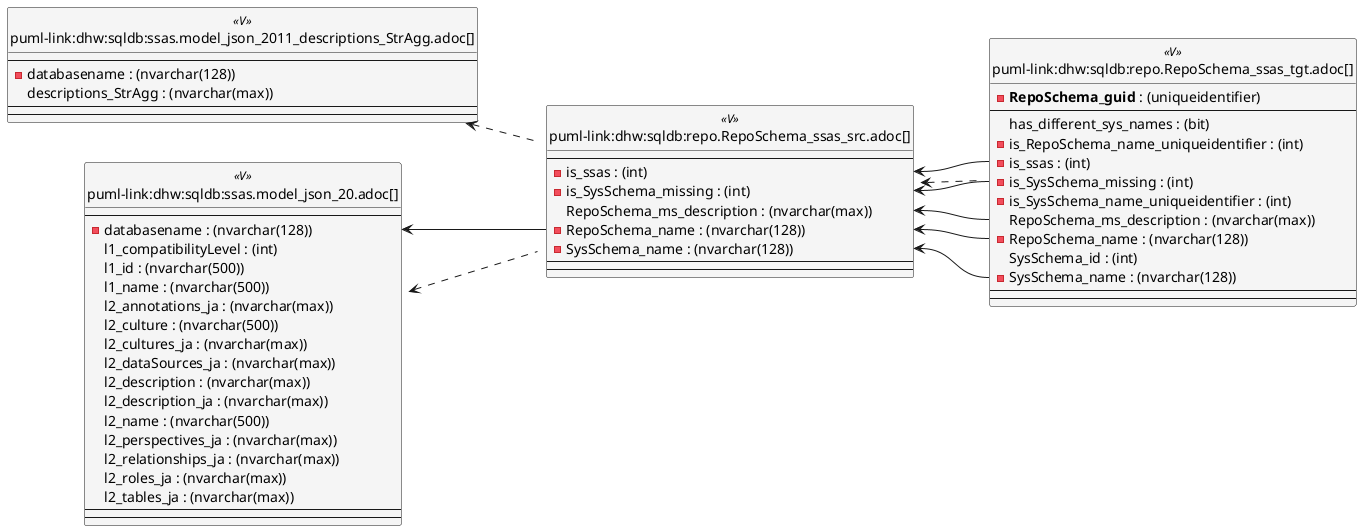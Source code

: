 @startuml
left to right direction
'top to bottom direction
hide circle
'avoide "." issues:
set namespaceSeparator none


skinparam class {
  BackgroundColor White
  BackgroundColor<<FN>> Yellow
  BackgroundColor<<FS>> Yellow
  BackgroundColor<<FT>> LightGray
  BackgroundColor<<IF>> Yellow
  BackgroundColor<<IS>> Yellow
  BackgroundColor<<P>> Aqua
  BackgroundColor<<PC>> Aqua
  BackgroundColor<<SN>> Yellow
  BackgroundColor<<SO>> SlateBlue
  BackgroundColor<<TF>> LightGray
  BackgroundColor<<TR>> Tomato
  BackgroundColor<<U>> White
  BackgroundColor<<V>> WhiteSmoke
  BackgroundColor<<X>> Aqua
  BackgroundColor<<external>> AliceBlue
}


entity "puml-link:dhw:sqldb:repo.RepoSchema_ssas_src.adoc[]" as repo.RepoSchema_ssas_src << V >> {
  --
  - is_ssas : (int)
  - is_SysSchema_missing : (int)
  RepoSchema_ms_description : (nvarchar(max))
  - RepoSchema_name : (nvarchar(128))
  - SysSchema_name : (nvarchar(128))
  --
  --
}

entity "puml-link:dhw:sqldb:repo.RepoSchema_ssas_tgt.adoc[]" as repo.RepoSchema_ssas_tgt << V >> {
  - **RepoSchema_guid** : (uniqueidentifier)
  --
  has_different_sys_names : (bit)
  - is_RepoSchema_name_uniqueidentifier : (int)
  - is_ssas : (int)
  - is_SysSchema_missing : (int)
  - is_SysSchema_name_uniqueidentifier : (int)
  RepoSchema_ms_description : (nvarchar(max))
  - RepoSchema_name : (nvarchar(128))
  SysSchema_id : (int)
  - SysSchema_name : (nvarchar(128))
  --
  --
}

entity "puml-link:dhw:sqldb:ssas.model_json_20.adoc[]" as ssas.model_json_20 << V >> {
  --
  - databasename : (nvarchar(128))
  l1_compatibilityLevel : (int)
  l1_id : (nvarchar(500))
  l1_name : (nvarchar(500))
  l2_annotations_ja : (nvarchar(max))
  l2_culture : (nvarchar(500))
  l2_cultures_ja : (nvarchar(max))
  l2_dataSources_ja : (nvarchar(max))
  l2_description : (nvarchar(max))
  l2_description_ja : (nvarchar(max))
  l2_name : (nvarchar(500))
  l2_perspectives_ja : (nvarchar(max))
  l2_relationships_ja : (nvarchar(max))
  l2_roles_ja : (nvarchar(max))
  l2_tables_ja : (nvarchar(max))
  --
  --
}

entity "puml-link:dhw:sqldb:ssas.model_json_2011_descriptions_StrAgg.adoc[]" as ssas.model_json_2011_descriptions_StrAgg << V >> {
  --
  - databasename : (nvarchar(128))
  descriptions_StrAgg : (nvarchar(max))
  --
  --
}

repo.RepoSchema_ssas_src <.. repo.RepoSchema_ssas_tgt
ssas.model_json_20 <.. repo.RepoSchema_ssas_src
ssas.model_json_2011_descriptions_StrAgg <.. repo.RepoSchema_ssas_src
"repo.RepoSchema_ssas_src::is_ssas" <-- "repo.RepoSchema_ssas_tgt::is_ssas"
"repo.RepoSchema_ssas_src::is_SysSchema_missing" <-- "repo.RepoSchema_ssas_tgt::is_SysSchema_missing"
"repo.RepoSchema_ssas_src::RepoSchema_ms_description" <-- "repo.RepoSchema_ssas_tgt::RepoSchema_ms_description"
"repo.RepoSchema_ssas_src::RepoSchema_name" <-- "repo.RepoSchema_ssas_tgt::RepoSchema_name"
"repo.RepoSchema_ssas_src::SysSchema_name" <-- "repo.RepoSchema_ssas_tgt::SysSchema_name"
"ssas.model_json_20::databasename" <-- "repo.RepoSchema_ssas_src::RepoSchema_name"
@enduml

